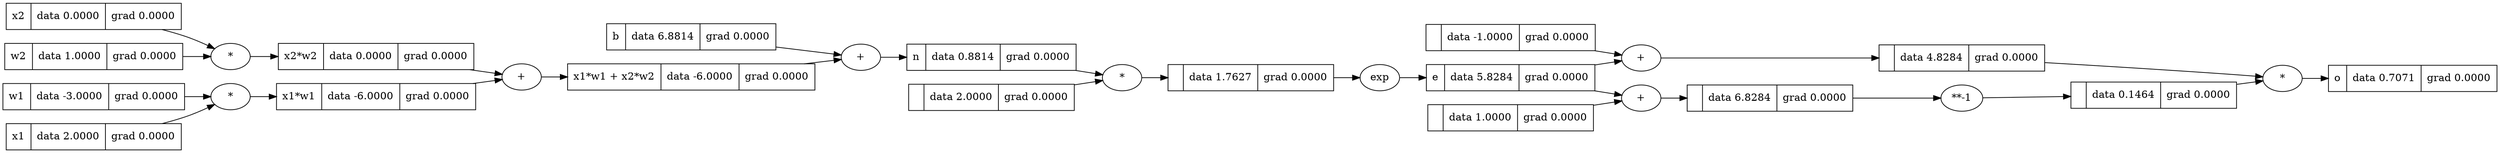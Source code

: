 digraph {
	graph [rankdir=LR]
	140144527827488 [label="{b | data 6.8814 | grad 0.0000 }" shape=record]
	140141820495424 [label="{n | data 0.8814 | grad 0.0000 }" shape=record]
	"140141820495424+" [label="+"]
	"140141820495424+" -> 140141820495424
	140144527827536 [label="{w1 | data -3.0000 | grad 0.0000 }" shape=record]
	140141820494944 [label="{x2*w2 | data 0.0000 | grad 0.0000 }" shape=record]
	"140141820494944*" [label="*"]
	"140141820494944*" -> 140141820494944
	140144528287824 [label="{x1 | data 2.0000 | grad 0.0000 }" shape=record]
	140141820496000 [label="{ | data -1.0000 | grad 0.0000 }" shape=record]
	140144527827584 [label="{x2 | data 0.0000 | grad 0.0000 }" shape=record]
	140141820496480 [label="{ | data 0.1464 | grad 0.0000 }" shape=record]
	"140141820496480**-1" [label="**-1"]
	"140141820496480**-1" -> 140141820496480
	140141820496048 [label="{ | data 4.8284 | grad 0.0000 }" shape=record]
	"140141820496048+" [label="+"]
	"140141820496048+" -> 140141820496048
	140141820495616 [label="{ | data 2.0000 | grad 0.0000 }" shape=record]
	140141820496240 [label="{ | data 1.0000 | grad 0.0000 }" shape=record]
	140141820496672 [label="{o | data 0.7071 | grad 0.0000 }" shape=record]
	"140141820496672*" [label="*"]
	"140141820496672*" -> 140141820496672
	140141820495664 [label="{ | data 1.7627 | grad 0.0000 }" shape=record]
	"140141820495664*" [label="*"]
	"140141820495664*" -> 140141820495664
	140144499159920 [label="{x1*w1 | data -6.0000 | grad 0.0000 }" shape=record]
	"140144499159920*" [label="*"]
	"140144499159920*" -> 140144499159920
	140141820495232 [label="{x1*w1 + x2*w2 | data -6.0000 | grad 0.0000 }" shape=record]
	"140141820495232+" [label="+"]
	"140141820495232+" -> 140141820495232
	140141820496288 [label="{ | data 6.8284 | grad 0.0000 }" shape=record]
	"140141820496288+" [label="+"]
	"140141820496288+" -> 140141820496288
	140141820495808 [label="{e | data 5.8284 | grad 0.0000 }" shape=record]
	"140141820495808exp" [label=exp]
	"140141820495808exp" -> 140141820495808
	140144527827392 [label="{w2 | data 1.0000 | grad 0.0000 }" shape=record]
	140141820495808 -> "140141820496288+"
	140141820495424 -> "140141820495664*"
	140141820495664 -> "140141820495808exp"
	140144527827536 -> "140144499159920*"
	140141820495616 -> "140141820495664*"
	140141820496288 -> "140141820496480**-1"
	140141820496048 -> "140141820496672*"
	140144499159920 -> "140141820495232+"
	140141820494944 -> "140141820495232+"
	140144527827392 -> "140141820494944*"
	140144528287824 -> "140144499159920*"
	140141820496480 -> "140141820496672*"
	140144527827584 -> "140141820494944*"
	140141820495232 -> "140141820495424+"
	140141820496240 -> "140141820496288+"
	140141820495808 -> "140141820496048+"
	140144527827488 -> "140141820495424+"
	140141820496000 -> "140141820496048+"
}

